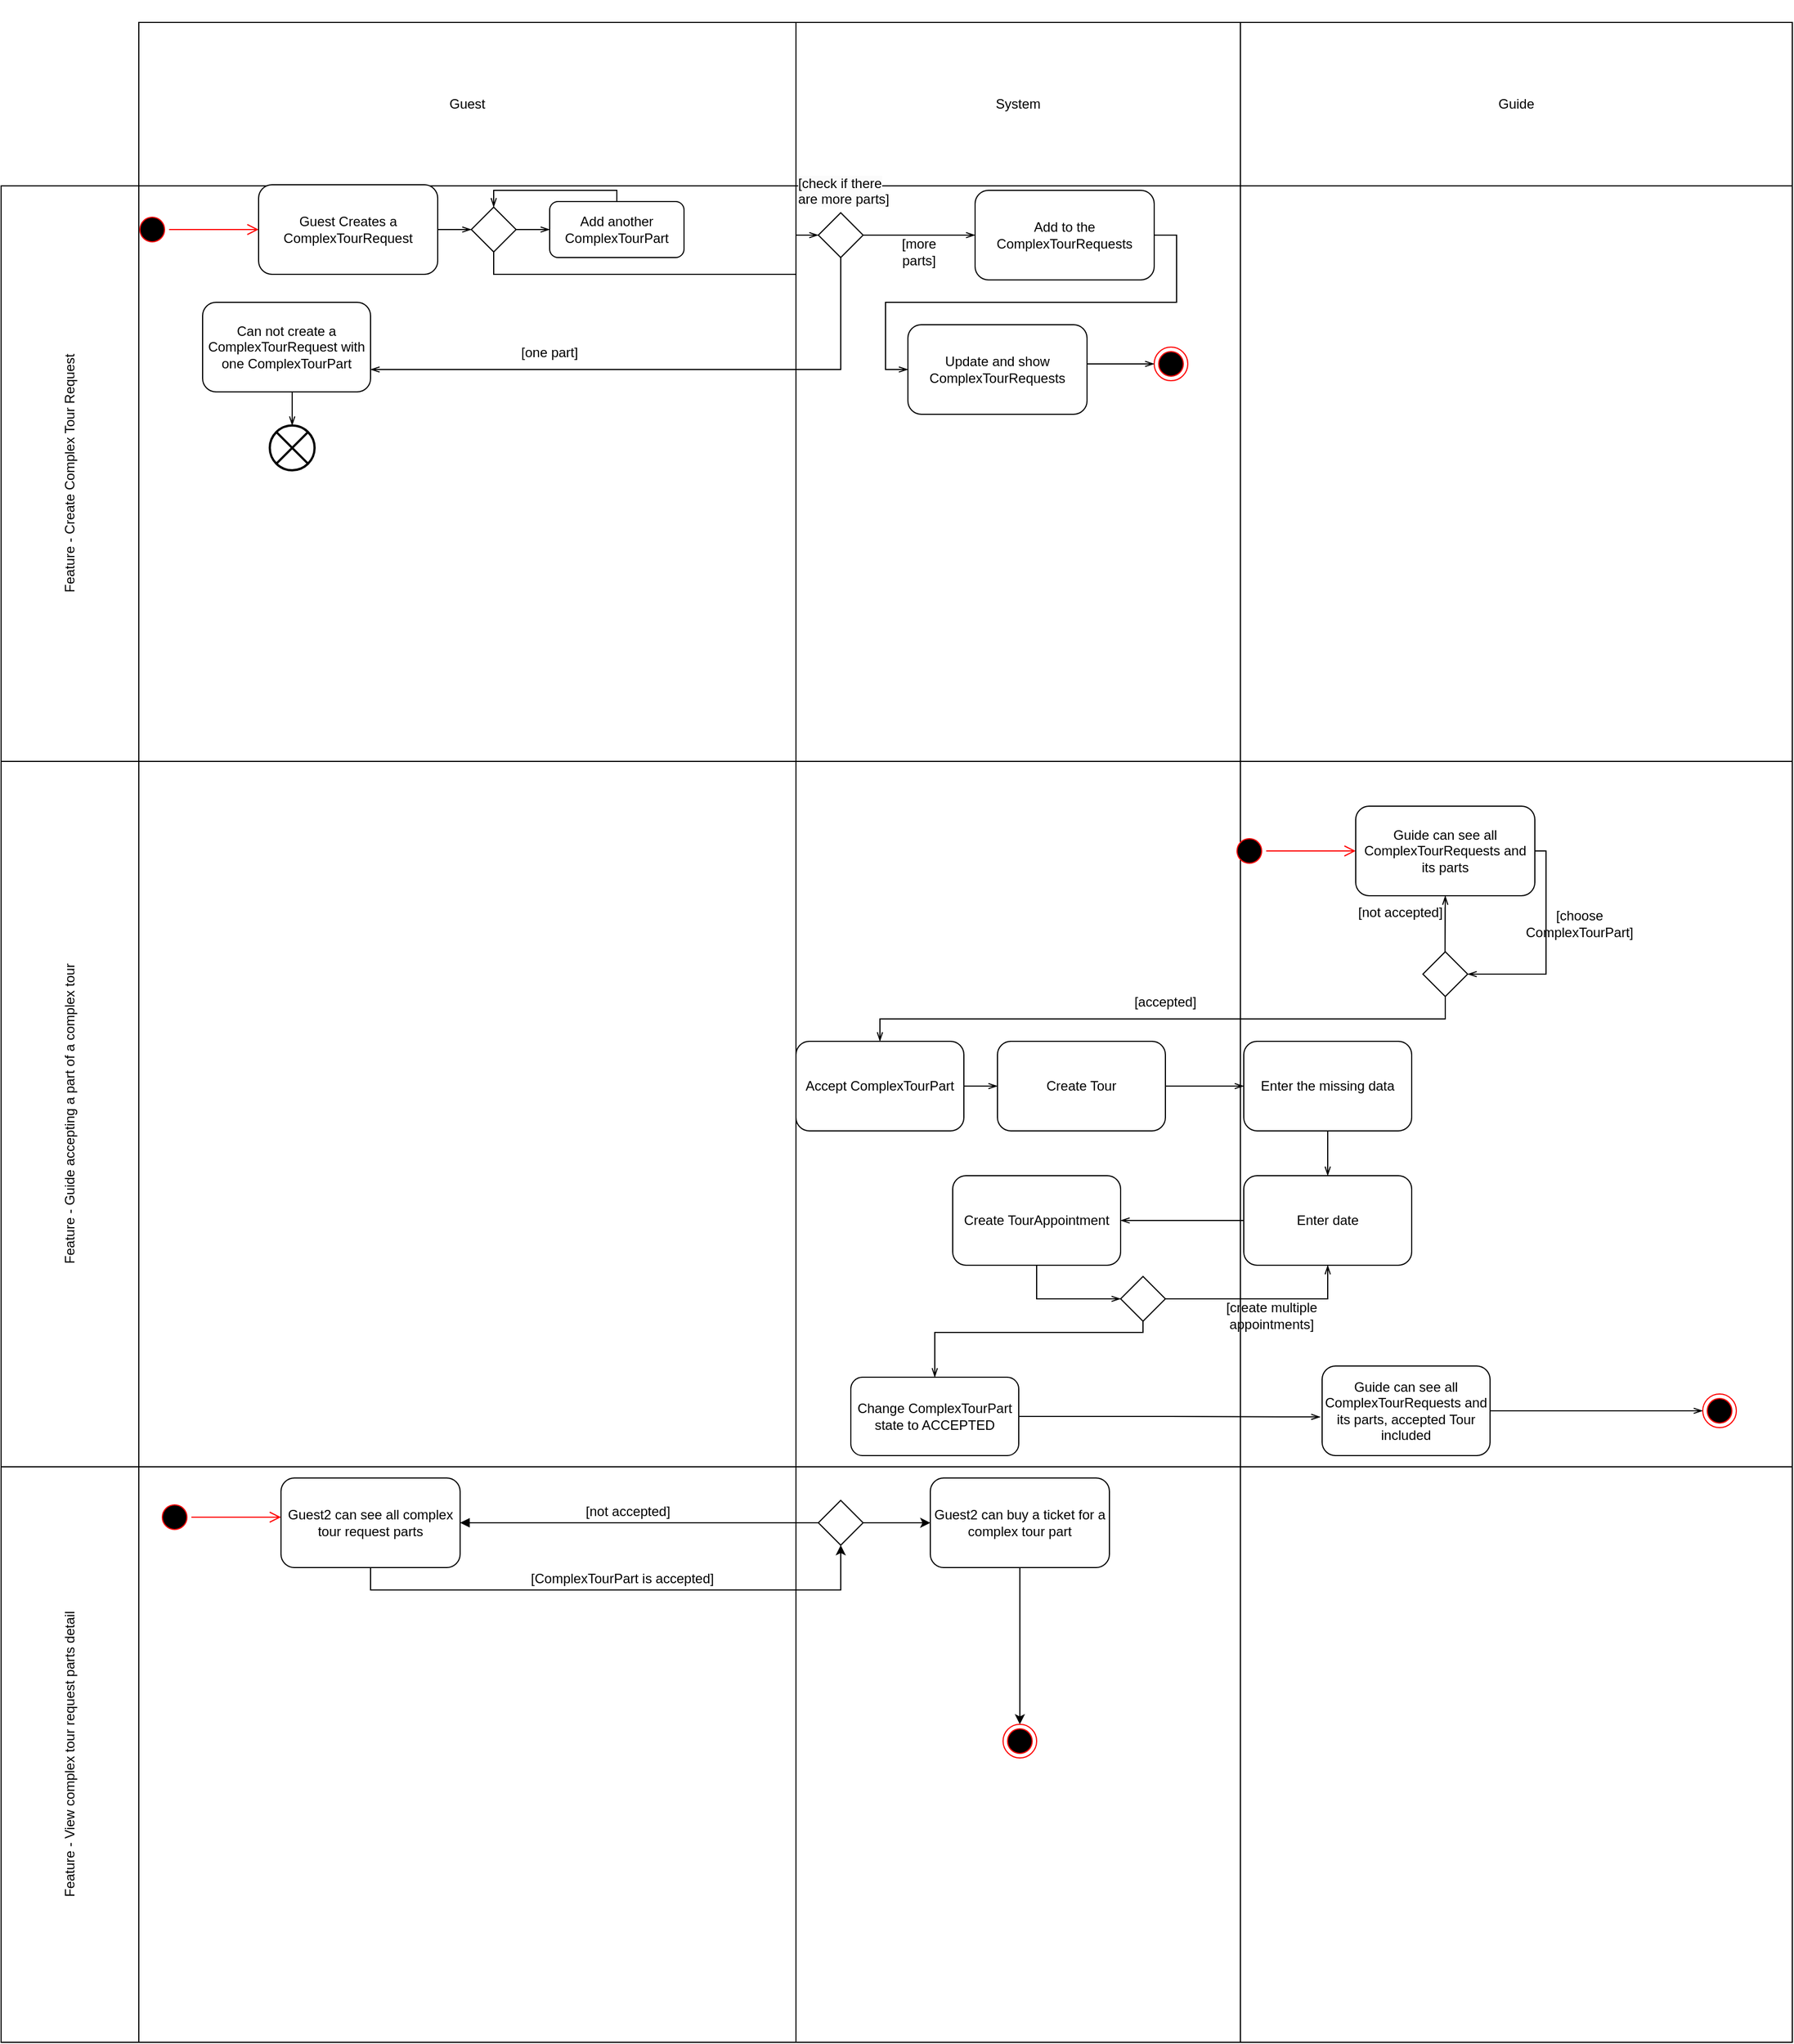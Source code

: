 <mxfile version="21.3.7" type="device">
  <diagram id="G_Da_csA0Vt_yZuPptdN" name="Page-1">
    <mxGraphModel dx="4046" dy="3443" grid="1" gridSize="10" guides="0" tooltips="1" connect="1" arrows="1" fold="1" page="1" pageScale="1" pageWidth="850" pageHeight="1100" math="0" shadow="0">
      <root>
        <mxCell id="0" />
        <mxCell id="1" parent="0" />
        <mxCell id="DKZJhFCVrj7xl6oAYBJe-87" value="&lt;br&gt;" style="shape=table;html=1;whiteSpace=wrap;startSize=20;container=1;collapsible=0;childLayout=tableLayout;fillColor=none;swimlaneFillColor=#ffffff;strokeColor=none;" parent="1" vertex="1">
          <mxGeometry x="50" y="-1090" width="1600" height="1824" as="geometry" />
        </mxCell>
        <mxCell id="DKZJhFCVrj7xl6oAYBJe-88" value="" style="shape=partialRectangle;html=1;whiteSpace=wrap;collapsible=0;dropTarget=0;pointerEvents=0;fillColor=none;top=0;left=0;bottom=0;right=0;points=[[0,0.5],[1,0.5]];portConstraint=eastwest;strokeColor=none;" parent="DKZJhFCVrj7xl6oAYBJe-87" vertex="1">
          <mxGeometry y="20" width="1600" height="146" as="geometry" />
        </mxCell>
        <mxCell id="DKZJhFCVrj7xl6oAYBJe-89" value="" style="shape=partialRectangle;html=1;whiteSpace=wrap;connectable=0;fillColor=none;top=1;left=1;bottom=1;right=1;overflow=hidden;strokeColor=none;" parent="DKZJhFCVrj7xl6oAYBJe-88" vertex="1">
          <mxGeometry width="123" height="146" as="geometry">
            <mxRectangle width="123" height="146" as="alternateBounds" />
          </mxGeometry>
        </mxCell>
        <mxCell id="DKZJhFCVrj7xl6oAYBJe-90" value="Guest" style="shape=partialRectangle;html=1;whiteSpace=wrap;connectable=0;fillColor=none;top=1;left=1;bottom=1;right=1;overflow=hidden;" parent="DKZJhFCVrj7xl6oAYBJe-88" vertex="1">
          <mxGeometry x="123" width="587" height="146" as="geometry">
            <mxRectangle width="587" height="146" as="alternateBounds" />
          </mxGeometry>
        </mxCell>
        <mxCell id="DKZJhFCVrj7xl6oAYBJe-91" value="System" style="shape=partialRectangle;html=1;whiteSpace=wrap;connectable=0;fillColor=none;top=1;left=1;bottom=1;right=1;overflow=hidden;" parent="DKZJhFCVrj7xl6oAYBJe-88" vertex="1">
          <mxGeometry x="710" width="397" height="146" as="geometry">
            <mxRectangle width="397" height="146" as="alternateBounds" />
          </mxGeometry>
        </mxCell>
        <mxCell id="DKZJhFCVrj7xl6oAYBJe-101" value="Guide" style="shape=partialRectangle;html=1;whiteSpace=wrap;connectable=0;fillColor=none;top=1;left=1;bottom=1;right=1;overflow=hidden;" parent="DKZJhFCVrj7xl6oAYBJe-88" vertex="1">
          <mxGeometry x="1107" width="493" height="146" as="geometry">
            <mxRectangle width="493" height="146" as="alternateBounds" />
          </mxGeometry>
        </mxCell>
        <mxCell id="DKZJhFCVrj7xl6oAYBJe-92" value="" style="shape=partialRectangle;html=1;whiteSpace=wrap;collapsible=0;dropTarget=0;pointerEvents=0;fillColor=none;top=1;left=1;bottom=1;right=1;points=[[0,0.5],[1,0.5]];portConstraint=eastwest;" parent="DKZJhFCVrj7xl6oAYBJe-87" vertex="1">
          <mxGeometry y="166" width="1600" height="514" as="geometry" />
        </mxCell>
        <mxCell id="DKZJhFCVrj7xl6oAYBJe-93" value="Feature - Create Complex Tour Request" style="shape=partialRectangle;html=1;whiteSpace=wrap;connectable=0;fillColor=none;top=1;left=1;bottom=1;right=1;overflow=hidden;horizontal=0;" parent="DKZJhFCVrj7xl6oAYBJe-92" vertex="1">
          <mxGeometry width="123" height="514" as="geometry">
            <mxRectangle width="123" height="514" as="alternateBounds" />
          </mxGeometry>
        </mxCell>
        <mxCell id="DKZJhFCVrj7xl6oAYBJe-94" value="" style="shape=partialRectangle;html=1;whiteSpace=wrap;connectable=0;fillColor=none;top=1;left=1;bottom=1;right=1;overflow=hidden;" parent="DKZJhFCVrj7xl6oAYBJe-92" vertex="1">
          <mxGeometry x="123" width="587" height="514" as="geometry">
            <mxRectangle width="587" height="514" as="alternateBounds" />
          </mxGeometry>
        </mxCell>
        <mxCell id="DKZJhFCVrj7xl6oAYBJe-95" value="" style="shape=partialRectangle;html=1;whiteSpace=wrap;connectable=0;fillColor=none;top=1;left=1;bottom=1;right=1;overflow=hidden;" parent="DKZJhFCVrj7xl6oAYBJe-92" vertex="1">
          <mxGeometry x="710" width="397" height="514" as="geometry">
            <mxRectangle width="397" height="514" as="alternateBounds" />
          </mxGeometry>
        </mxCell>
        <mxCell id="DKZJhFCVrj7xl6oAYBJe-102" style="shape=partialRectangle;html=1;whiteSpace=wrap;connectable=0;fillColor=none;top=1;left=1;bottom=1;right=1;overflow=hidden;" parent="DKZJhFCVrj7xl6oAYBJe-92" vertex="1">
          <mxGeometry x="1107" width="493" height="514" as="geometry">
            <mxRectangle width="493" height="514" as="alternateBounds" />
          </mxGeometry>
        </mxCell>
        <mxCell id="DKZJhFCVrj7xl6oAYBJe-245" style="shape=partialRectangle;html=1;whiteSpace=wrap;collapsible=0;dropTarget=0;pointerEvents=0;fillColor=none;top=1;left=1;bottom=1;right=1;points=[[0,0.5],[1,0.5]];portConstraint=eastwest;" parent="DKZJhFCVrj7xl6oAYBJe-87" vertex="1">
          <mxGeometry y="680" width="1600" height="630" as="geometry" />
        </mxCell>
        <mxCell id="DKZJhFCVrj7xl6oAYBJe-246" value="Feature - Guide accepting a part of a complex tour" style="shape=partialRectangle;html=1;whiteSpace=wrap;connectable=0;fillColor=none;top=1;left=1;bottom=1;right=1;overflow=hidden;horizontal=0;" parent="DKZJhFCVrj7xl6oAYBJe-245" vertex="1">
          <mxGeometry width="123" height="630" as="geometry">
            <mxRectangle width="123" height="630" as="alternateBounds" />
          </mxGeometry>
        </mxCell>
        <mxCell id="DKZJhFCVrj7xl6oAYBJe-247" style="shape=partialRectangle;html=1;whiteSpace=wrap;connectable=0;fillColor=none;top=1;left=1;bottom=1;right=1;overflow=hidden;" parent="DKZJhFCVrj7xl6oAYBJe-245" vertex="1">
          <mxGeometry x="123" width="587" height="630" as="geometry">
            <mxRectangle width="587" height="630" as="alternateBounds" />
          </mxGeometry>
        </mxCell>
        <mxCell id="DKZJhFCVrj7xl6oAYBJe-248" style="shape=partialRectangle;html=1;whiteSpace=wrap;connectable=0;fillColor=none;top=1;left=1;bottom=1;right=1;overflow=hidden;" parent="DKZJhFCVrj7xl6oAYBJe-245" vertex="1">
          <mxGeometry x="710" width="397" height="630" as="geometry">
            <mxRectangle width="397" height="630" as="alternateBounds" />
          </mxGeometry>
        </mxCell>
        <mxCell id="DKZJhFCVrj7xl6oAYBJe-249" style="shape=partialRectangle;html=1;whiteSpace=wrap;connectable=0;fillColor=none;top=1;left=1;bottom=1;right=1;overflow=hidden;" parent="DKZJhFCVrj7xl6oAYBJe-245" vertex="1">
          <mxGeometry x="1107" width="493" height="630" as="geometry">
            <mxRectangle width="493" height="630" as="alternateBounds" />
          </mxGeometry>
        </mxCell>
        <mxCell id="DKZJhFCVrj7xl6oAYBJe-250" style="shape=partialRectangle;html=1;whiteSpace=wrap;collapsible=0;dropTarget=0;pointerEvents=0;fillColor=none;top=1;left=1;bottom=1;right=1;points=[[0,0.5],[1,0.5]];portConstraint=eastwest;" parent="DKZJhFCVrj7xl6oAYBJe-87" vertex="1">
          <mxGeometry y="1310" width="1600" height="514" as="geometry" />
        </mxCell>
        <mxCell id="DKZJhFCVrj7xl6oAYBJe-251" value="Feature - View complex tour request parts detail" style="shape=partialRectangle;html=1;whiteSpace=wrap;connectable=0;fillColor=none;top=1;left=1;bottom=1;right=1;overflow=hidden;horizontal=0;" parent="DKZJhFCVrj7xl6oAYBJe-250" vertex="1">
          <mxGeometry width="123" height="514" as="geometry">
            <mxRectangle width="123" height="514" as="alternateBounds" />
          </mxGeometry>
        </mxCell>
        <mxCell id="DKZJhFCVrj7xl6oAYBJe-252" style="shape=partialRectangle;html=1;whiteSpace=wrap;connectable=0;fillColor=none;top=1;left=1;bottom=1;right=1;overflow=hidden;" parent="DKZJhFCVrj7xl6oAYBJe-250" vertex="1">
          <mxGeometry x="123" width="587" height="514" as="geometry">
            <mxRectangle width="587" height="514" as="alternateBounds" />
          </mxGeometry>
        </mxCell>
        <mxCell id="DKZJhFCVrj7xl6oAYBJe-253" style="shape=partialRectangle;html=1;whiteSpace=wrap;connectable=0;fillColor=none;top=1;left=1;bottom=1;right=1;overflow=hidden;" parent="DKZJhFCVrj7xl6oAYBJe-250" vertex="1">
          <mxGeometry x="710" width="397" height="514" as="geometry">
            <mxRectangle width="397" height="514" as="alternateBounds" />
          </mxGeometry>
        </mxCell>
        <mxCell id="DKZJhFCVrj7xl6oAYBJe-254" style="shape=partialRectangle;html=1;whiteSpace=wrap;connectable=0;fillColor=none;top=1;left=1;bottom=1;right=1;overflow=hidden;" parent="DKZJhFCVrj7xl6oAYBJe-250" vertex="1">
          <mxGeometry x="1107" width="493" height="514" as="geometry">
            <mxRectangle width="493" height="514" as="alternateBounds" />
          </mxGeometry>
        </mxCell>
        <mxCell id="DKZJhFCVrj7xl6oAYBJe-126" value="" style="ellipse;html=1;shape=endState;fillColor=#000000;strokeColor=#ff0000;" parent="1" vertex="1">
          <mxGeometry x="1080" y="-780" width="30" height="30" as="geometry" />
        </mxCell>
        <mxCell id="DKZJhFCVrj7xl6oAYBJe-127" value="" style="ellipse;html=1;shape=startState;fillColor=#000000;strokeColor=#ff0000;" parent="1" vertex="1">
          <mxGeometry x="170" y="-900" width="30" height="30" as="geometry" />
        </mxCell>
        <mxCell id="DKZJhFCVrj7xl6oAYBJe-128" value="" style="edgeStyle=orthogonalEdgeStyle;html=1;verticalAlign=bottom;endArrow=open;endSize=8;strokeColor=#ff0000;rounded=0;entryX=0;entryY=0.5;entryDx=0;entryDy=0;" parent="1" source="DKZJhFCVrj7xl6oAYBJe-127" target="DKZJhFCVrj7xl6oAYBJe-130" edge="1">
          <mxGeometry relative="1" as="geometry">
            <mxPoint x="280" y="-765" as="targetPoint" />
            <Array as="points" />
          </mxGeometry>
        </mxCell>
        <mxCell id="DKZJhFCVrj7xl6oAYBJe-129" style="edgeStyle=orthogonalEdgeStyle;rounded=0;orthogonalLoop=1;jettySize=auto;html=1;exitX=1;exitY=0.5;exitDx=0;exitDy=0;entryX=0;entryY=0.5;entryDx=0;entryDy=0;endArrow=openThin;endFill=0;" parent="1" source="DKZJhFCVrj7xl6oAYBJe-130" target="DKZJhFCVrj7xl6oAYBJe-136" edge="1">
          <mxGeometry relative="1" as="geometry" />
        </mxCell>
        <mxCell id="DKZJhFCVrj7xl6oAYBJe-130" value="Guest Creates a ComplexTourRequest" style="shape=rect;html=1;rounded=1;whiteSpace=wrap;align=center;" parent="1" vertex="1">
          <mxGeometry x="280" y="-925" width="160" height="80" as="geometry" />
        </mxCell>
        <mxCell id="DKZJhFCVrj7xl6oAYBJe-131" style="edgeStyle=orthogonalEdgeStyle;rounded=0;orthogonalLoop=1;jettySize=auto;html=1;exitX=1;exitY=0.5;exitDx=0;exitDy=0;entryX=0;entryY=0.5;entryDx=0;entryDy=0;endArrow=openThin;endFill=0;" parent="1" source="DKZJhFCVrj7xl6oAYBJe-132" target="DKZJhFCVrj7xl6oAYBJe-145" edge="1">
          <mxGeometry relative="1" as="geometry" />
        </mxCell>
        <mxCell id="DKZJhFCVrj7xl6oAYBJe-132" value="Add to the ComplexTourRequests" style="shape=rect;html=1;rounded=1;whiteSpace=wrap;align=center;" parent="1" vertex="1">
          <mxGeometry x="920" y="-920" width="160" height="80" as="geometry" />
        </mxCell>
        <mxCell id="DKZJhFCVrj7xl6oAYBJe-133" style="edgeStyle=orthogonalEdgeStyle;rounded=0;orthogonalLoop=1;jettySize=auto;html=1;exitX=0.5;exitY=0;exitDx=0;exitDy=0;entryX=0.5;entryY=0;entryDx=0;entryDy=0;endArrow=openThin;endFill=0;" parent="1" source="DKZJhFCVrj7xl6oAYBJe-134" target="DKZJhFCVrj7xl6oAYBJe-136" edge="1">
          <mxGeometry relative="1" as="geometry">
            <Array as="points">
              <mxPoint x="600" y="-920" />
              <mxPoint x="490" y="-920" />
            </Array>
          </mxGeometry>
        </mxCell>
        <mxCell id="DKZJhFCVrj7xl6oAYBJe-134" value="Add another ComplexTourPart" style="shape=rect;html=1;rounded=1;whiteSpace=wrap;align=center;" parent="1" vertex="1">
          <mxGeometry x="540" y="-910" width="120" height="50" as="geometry" />
        </mxCell>
        <mxCell id="DKZJhFCVrj7xl6oAYBJe-135" style="edgeStyle=orthogonalEdgeStyle;rounded=0;orthogonalLoop=1;jettySize=auto;html=1;exitX=1;exitY=0.5;exitDx=0;exitDy=0;endArrow=openThin;endFill=0;entryX=0;entryY=0.5;entryDx=0;entryDy=0;" parent="1" source="DKZJhFCVrj7xl6oAYBJe-136" target="DKZJhFCVrj7xl6oAYBJe-134" edge="1">
          <mxGeometry relative="1" as="geometry">
            <mxPoint x="620" y="-765" as="targetPoint" />
          </mxGeometry>
        </mxCell>
        <mxCell id="DKZJhFCVrj7xl6oAYBJe-147" style="edgeStyle=orthogonalEdgeStyle;rounded=0;orthogonalLoop=1;jettySize=auto;html=1;exitX=0.5;exitY=1;exitDx=0;exitDy=0;entryX=0.5;entryY=0;entryDx=0;entryDy=0;endArrow=openThin;endFill=0;" parent="1" source="DKZJhFCVrj7xl6oAYBJe-136" target="DKZJhFCVrj7xl6oAYBJe-140" edge="1">
          <mxGeometry relative="1" as="geometry">
            <Array as="points">
              <mxPoint x="490" y="-845" />
              <mxPoint x="760" y="-845" />
              <mxPoint x="760" y="-880" />
            </Array>
          </mxGeometry>
        </mxCell>
        <mxCell id="DKZJhFCVrj7xl6oAYBJe-136" value="" style="shape=rhombus;html=1;verticalLabelPosition=bottom;verticalAlignment=top;" parent="1" vertex="1">
          <mxGeometry x="470" y="-905" width="40" height="40" as="geometry" />
        </mxCell>
        <mxCell id="DKZJhFCVrj7xl6oAYBJe-153" style="edgeStyle=orthogonalEdgeStyle;rounded=0;orthogonalLoop=1;jettySize=auto;html=1;exitX=0;exitY=0.5;exitDx=0;exitDy=0;entryX=1;entryY=0.75;entryDx=0;entryDy=0;endArrow=openThin;endFill=0;" parent="1" source="DKZJhFCVrj7xl6oAYBJe-140" target="DKZJhFCVrj7xl6oAYBJe-142" edge="1">
          <mxGeometry relative="1" as="geometry" />
        </mxCell>
        <mxCell id="DKZJhFCVrj7xl6oAYBJe-155" style="edgeStyle=orthogonalEdgeStyle;rounded=0;orthogonalLoop=1;jettySize=auto;html=1;exitX=0.5;exitY=1;exitDx=0;exitDy=0;entryX=0;entryY=0.5;entryDx=0;entryDy=0;endArrow=openThin;endFill=0;" parent="1" source="DKZJhFCVrj7xl6oAYBJe-140" target="DKZJhFCVrj7xl6oAYBJe-132" edge="1">
          <mxGeometry relative="1" as="geometry" />
        </mxCell>
        <mxCell id="DKZJhFCVrj7xl6oAYBJe-140" value="" style="shape=rhombus;html=1;verticalLabelPosition=bottom;verticalAlignment=top;rotation=-90;" parent="1" vertex="1">
          <mxGeometry x="780" y="-900" width="40" height="40" as="geometry" />
        </mxCell>
        <mxCell id="DKZJhFCVrj7xl6oAYBJe-149" style="edgeStyle=orthogonalEdgeStyle;rounded=0;orthogonalLoop=1;jettySize=auto;html=1;exitX=0.5;exitY=1;exitDx=0;exitDy=0;entryX=0.5;entryY=0;entryDx=0;entryDy=0;entryPerimeter=0;endArrow=openThin;endFill=0;" parent="1" source="DKZJhFCVrj7xl6oAYBJe-142" target="DKZJhFCVrj7xl6oAYBJe-146" edge="1">
          <mxGeometry relative="1" as="geometry" />
        </mxCell>
        <mxCell id="DKZJhFCVrj7xl6oAYBJe-142" value="Can not create a ComplexTourRequest with one ComplexTourPart" style="shape=rect;html=1;rounded=1;whiteSpace=wrap;align=center;" parent="1" vertex="1">
          <mxGeometry x="230" y="-820" width="150" height="80" as="geometry" />
        </mxCell>
        <mxCell id="DKZJhFCVrj7xl6oAYBJe-143" value="[one part]" style="text;html=1;strokeColor=none;fillColor=none;align=center;verticalAlign=middle;whiteSpace=wrap;rounded=0;" parent="1" vertex="1">
          <mxGeometry x="510" y="-790" width="60" height="30" as="geometry" />
        </mxCell>
        <mxCell id="DKZJhFCVrj7xl6oAYBJe-144" style="edgeStyle=orthogonalEdgeStyle;rounded=0;orthogonalLoop=1;jettySize=auto;html=1;exitX=1;exitY=0.5;exitDx=0;exitDy=0;entryX=0;entryY=0.5;entryDx=0;entryDy=0;endArrow=openThin;endFill=0;" parent="1" source="DKZJhFCVrj7xl6oAYBJe-145" target="DKZJhFCVrj7xl6oAYBJe-126" edge="1">
          <mxGeometry relative="1" as="geometry">
            <Array as="points">
              <mxPoint x="1020" y="-765" />
            </Array>
          </mxGeometry>
        </mxCell>
        <mxCell id="DKZJhFCVrj7xl6oAYBJe-145" value="Update and show ComplexTourRequests" style="shape=rect;html=1;rounded=1;whiteSpace=wrap;align=center;" parent="1" vertex="1">
          <mxGeometry x="860" y="-800" width="160" height="80" as="geometry" />
        </mxCell>
        <mxCell id="DKZJhFCVrj7xl6oAYBJe-146" value="" style="html=1;shape=mxgraph.sysml.flowFinal;strokeWidth=2;verticalLabelPosition=bottom;verticalAlignment=top;" parent="1" vertex="1">
          <mxGeometry x="290" y="-710" width="40" height="40" as="geometry" />
        </mxCell>
        <mxCell id="DKZJhFCVrj7xl6oAYBJe-150" value="&lt;span style=&quot;color: rgb(0, 0, 0); font-family: Helvetica; font-size: 12px; font-style: normal; font-variant-ligatures: normal; font-variant-caps: normal; font-weight: 400; letter-spacing: normal; orphans: 2; text-align: center; text-indent: 0px; text-transform: none; widows: 2; word-spacing: 0px; -webkit-text-stroke-width: 0px; background-color: rgb(251, 251, 251); text-decoration-thickness: initial; text-decoration-style: initial; text-decoration-color: initial; float: none; display: inline !important;&quot;&gt;[check if there &lt;br&gt;are more parts]&lt;/span&gt;" style="text;whiteSpace=wrap;html=1;" parent="1" vertex="1">
          <mxGeometry x="760" y="-940" width="90" height="40" as="geometry" />
        </mxCell>
        <mxCell id="DKZJhFCVrj7xl6oAYBJe-154" value="[more parts]" style="text;html=1;strokeColor=none;fillColor=none;align=center;verticalAlign=middle;whiteSpace=wrap;rounded=0;" parent="1" vertex="1">
          <mxGeometry x="840" y="-880" width="60" height="30" as="geometry" />
        </mxCell>
        <mxCell id="DKZJhFCVrj7xl6oAYBJe-282" value="" style="ellipse;html=1;shape=startState;fillColor=#000000;strokeColor=#ff0000;" parent="1" vertex="1">
          <mxGeometry x="1150" y="-345" width="30" height="30" as="geometry" />
        </mxCell>
        <mxCell id="DKZJhFCVrj7xl6oAYBJe-283" value="" style="edgeStyle=orthogonalEdgeStyle;html=1;verticalAlign=bottom;endArrow=open;endSize=8;strokeColor=#ff0000;rounded=0;entryX=0;entryY=0.5;entryDx=0;entryDy=0;" parent="1" source="DKZJhFCVrj7xl6oAYBJe-282" target="DKZJhFCVrj7xl6oAYBJe-285" edge="1">
          <mxGeometry relative="1" as="geometry">
            <mxPoint x="1260" y="-330" as="targetPoint" />
            <Array as="points" />
          </mxGeometry>
        </mxCell>
        <mxCell id="DKZJhFCVrj7xl6oAYBJe-284" style="edgeStyle=orthogonalEdgeStyle;rounded=0;orthogonalLoop=1;jettySize=auto;html=1;exitX=1;exitY=0.5;exitDx=0;exitDy=0;entryX=1;entryY=0.5;entryDx=0;entryDy=0;endArrow=openThin;endFill=0;" parent="1" source="DKZJhFCVrj7xl6oAYBJe-285" target="DKZJhFCVrj7xl6oAYBJe-288" edge="1">
          <mxGeometry relative="1" as="geometry">
            <Array as="points">
              <mxPoint x="1430" y="-330" />
              <mxPoint x="1430" y="-220" />
            </Array>
          </mxGeometry>
        </mxCell>
        <mxCell id="DKZJhFCVrj7xl6oAYBJe-285" value="Guide can see all ComplexTourRequests and its parts" style="shape=rect;html=1;rounded=1;whiteSpace=wrap;align=center;" parent="1" vertex="1">
          <mxGeometry x="1260" y="-370" width="160" height="80" as="geometry" />
        </mxCell>
        <mxCell id="DKZJhFCVrj7xl6oAYBJe-286" style="edgeStyle=orthogonalEdgeStyle;rounded=0;orthogonalLoop=1;jettySize=auto;html=1;exitX=0.5;exitY=1;exitDx=0;exitDy=0;endArrow=openThin;endFill=0;entryX=0.5;entryY=0;entryDx=0;entryDy=0;" parent="1" source="DKZJhFCVrj7xl6oAYBJe-288" target="DKZJhFCVrj7xl6oAYBJe-293" edge="1">
          <mxGeometry relative="1" as="geometry">
            <mxPoint x="1640" y="-330" as="targetPoint" />
          </mxGeometry>
        </mxCell>
        <mxCell id="DKZJhFCVrj7xl6oAYBJe-288" value="" style="shape=rhombus;html=1;verticalLabelPosition=bottom;verticalAlignment=top;direction=east;" parent="1" vertex="1">
          <mxGeometry x="1320" y="-240" width="40" height="40" as="geometry" />
        </mxCell>
        <mxCell id="DKZJhFCVrj7xl6oAYBJe-289" value="[choose ComplexTourPart]" style="text;html=1;strokeColor=none;fillColor=none;align=center;verticalAlign=middle;whiteSpace=wrap;rounded=0;" parent="1" vertex="1">
          <mxGeometry x="1430" y="-280" width="60" height="30" as="geometry" />
        </mxCell>
        <mxCell id="DKZJhFCVrj7xl6oAYBJe-317" style="edgeStyle=orthogonalEdgeStyle;rounded=0;orthogonalLoop=1;jettySize=auto;html=1;exitX=0.998;exitY=0.343;exitDx=0;exitDy=0;entryX=0.5;entryY=1;entryDx=0;entryDy=0;endArrow=openThin;endFill=0;exitPerimeter=0;" parent="1" source="DKZJhFCVrj7xl6oAYBJe-290" target="DKZJhFCVrj7xl6oAYBJe-285" edge="1">
          <mxGeometry relative="1" as="geometry">
            <Array as="points">
              <mxPoint x="1340" y="-240" />
              <mxPoint x="1340" y="-240" />
            </Array>
          </mxGeometry>
        </mxCell>
        <mxCell id="DKZJhFCVrj7xl6oAYBJe-290" value="[not accepted]" style="text;html=1;strokeColor=none;fillColor=none;align=center;verticalAlign=middle;whiteSpace=wrap;rounded=0;" parent="1" vertex="1">
          <mxGeometry x="1260" y="-290" width="80" height="30" as="geometry" />
        </mxCell>
        <mxCell id="DKZJhFCVrj7xl6oAYBJe-291" value="[accepted]" style="text;html=1;strokeColor=none;fillColor=none;align=center;verticalAlign=middle;whiteSpace=wrap;rounded=0;" parent="1" vertex="1">
          <mxGeometry x="1050" y="-210" width="80" height="30" as="geometry" />
        </mxCell>
        <mxCell id="DKZJhFCVrj7xl6oAYBJe-316" style="edgeStyle=orthogonalEdgeStyle;rounded=0;orthogonalLoop=1;jettySize=auto;html=1;exitX=1;exitY=0.5;exitDx=0;exitDy=0;entryX=0;entryY=0.5;entryDx=0;entryDy=0;endArrow=openThin;endFill=0;" parent="1" source="DKZJhFCVrj7xl6oAYBJe-293" target="DKZJhFCVrj7xl6oAYBJe-295" edge="1">
          <mxGeometry relative="1" as="geometry" />
        </mxCell>
        <mxCell id="DKZJhFCVrj7xl6oAYBJe-293" value="Accept ComplexTourPart" style="shape=rect;html=1;rounded=1;whiteSpace=wrap;align=center;" parent="1" vertex="1">
          <mxGeometry x="760" y="-160" width="150" height="80" as="geometry" />
        </mxCell>
        <mxCell id="DKZJhFCVrj7xl6oAYBJe-320" style="edgeStyle=orthogonalEdgeStyle;rounded=0;orthogonalLoop=1;jettySize=auto;html=1;exitX=1;exitY=0.5;exitDx=0;exitDy=0;entryX=0;entryY=0.5;entryDx=0;entryDy=0;endArrow=openThin;endFill=0;" parent="1" source="DKZJhFCVrj7xl6oAYBJe-295" target="DKZJhFCVrj7xl6oAYBJe-319" edge="1">
          <mxGeometry relative="1" as="geometry" />
        </mxCell>
        <mxCell id="DKZJhFCVrj7xl6oAYBJe-295" value="Create Tour" style="shape=rect;html=1;rounded=1;whiteSpace=wrap;align=center;" parent="1" vertex="1">
          <mxGeometry x="940" y="-160" width="150" height="80" as="geometry" />
        </mxCell>
        <mxCell id="DKZJhFCVrj7xl6oAYBJe-326" style="edgeStyle=orthogonalEdgeStyle;rounded=0;orthogonalLoop=1;jettySize=auto;html=1;exitX=0.5;exitY=1;exitDx=0;exitDy=0;entryX=0;entryY=0.5;entryDx=0;entryDy=0;endArrow=openThin;endFill=0;" parent="1" source="DKZJhFCVrj7xl6oAYBJe-297" target="DKZJhFCVrj7xl6oAYBJe-303" edge="1">
          <mxGeometry relative="1" as="geometry" />
        </mxCell>
        <mxCell id="DKZJhFCVrj7xl6oAYBJe-297" value="Create TourAppointment" style="shape=rect;html=1;rounded=1;whiteSpace=wrap;align=center;" parent="1" vertex="1">
          <mxGeometry x="900" y="-40" width="150" height="80" as="geometry" />
        </mxCell>
        <mxCell id="DKZJhFCVrj7xl6oAYBJe-301" value="[create multiple appointments]" style="text;html=1;strokeColor=none;fillColor=none;align=center;verticalAlign=middle;whiteSpace=wrap;rounded=0;" parent="1" vertex="1">
          <mxGeometry x="1130" y="70" width="110" height="30" as="geometry" />
        </mxCell>
        <mxCell id="DKZJhFCVrj7xl6oAYBJe-327" style="edgeStyle=orthogonalEdgeStyle;rounded=0;orthogonalLoop=1;jettySize=auto;html=1;exitX=1;exitY=0.5;exitDx=0;exitDy=0;entryX=0.5;entryY=1;entryDx=0;entryDy=0;endArrow=openThin;endFill=0;" parent="1" source="DKZJhFCVrj7xl6oAYBJe-303" target="DKZJhFCVrj7xl6oAYBJe-323" edge="1">
          <mxGeometry relative="1" as="geometry" />
        </mxCell>
        <mxCell id="DKZJhFCVrj7xl6oAYBJe-329" style="edgeStyle=orthogonalEdgeStyle;rounded=0;orthogonalLoop=1;jettySize=auto;html=1;exitX=0.5;exitY=1;exitDx=0;exitDy=0;entryX=0.5;entryY=0;entryDx=0;entryDy=0;endArrow=openThin;endFill=0;" parent="1" source="DKZJhFCVrj7xl6oAYBJe-303" target="DKZJhFCVrj7xl6oAYBJe-305" edge="1">
          <mxGeometry relative="1" as="geometry">
            <mxPoint x="900" y="100" as="targetPoint" />
            <Array as="points">
              <mxPoint x="1070" y="100" />
              <mxPoint x="884" y="100" />
            </Array>
          </mxGeometry>
        </mxCell>
        <mxCell id="DKZJhFCVrj7xl6oAYBJe-303" value="" style="shape=rhombus;html=1;verticalLabelPosition=bottom;verticalAlignment=top;" parent="1" vertex="1">
          <mxGeometry x="1050" y="50" width="40" height="40" as="geometry" />
        </mxCell>
        <mxCell id="DKZJhFCVrj7xl6oAYBJe-333" style="edgeStyle=orthogonalEdgeStyle;rounded=0;orthogonalLoop=1;jettySize=auto;html=1;exitX=1;exitY=0.5;exitDx=0;exitDy=0;entryX=-0.011;entryY=0.568;entryDx=0;entryDy=0;entryPerimeter=0;endArrow=openThin;endFill=0;" parent="1" source="DKZJhFCVrj7xl6oAYBJe-305" target="DKZJhFCVrj7xl6oAYBJe-307" edge="1">
          <mxGeometry relative="1" as="geometry" />
        </mxCell>
        <mxCell id="DKZJhFCVrj7xl6oAYBJe-305" value="Change ComplexTourPart state to ACCEPTED" style="shape=rect;html=1;rounded=1;whiteSpace=wrap;align=center;" parent="1" vertex="1">
          <mxGeometry x="809" y="140" width="150" height="70" as="geometry" />
        </mxCell>
        <mxCell id="DKZJhFCVrj7xl6oAYBJe-306" style="edgeStyle=orthogonalEdgeStyle;rounded=0;orthogonalLoop=1;jettySize=auto;html=1;exitX=1;exitY=0.5;exitDx=0;exitDy=0;entryX=0;entryY=0.5;entryDx=0;entryDy=0;endArrow=openThin;endFill=0;" parent="1" source="DKZJhFCVrj7xl6oAYBJe-307" target="DKZJhFCVrj7xl6oAYBJe-308" edge="1">
          <mxGeometry relative="1" as="geometry" />
        </mxCell>
        <mxCell id="DKZJhFCVrj7xl6oAYBJe-307" value="Guide can see all ComplexTourRequests and its parts, accepted Tour included" style="shape=rect;html=1;rounded=1;whiteSpace=wrap;align=center;" parent="1" vertex="1">
          <mxGeometry x="1230" y="130" width="150" height="80" as="geometry" />
        </mxCell>
        <mxCell id="DKZJhFCVrj7xl6oAYBJe-308" value="" style="ellipse;html=1;shape=endState;fillColor=#000000;strokeColor=#ff0000;" parent="1" vertex="1">
          <mxGeometry x="1570" y="155" width="30" height="30" as="geometry" />
        </mxCell>
        <mxCell id="DKZJhFCVrj7xl6oAYBJe-324" style="edgeStyle=orthogonalEdgeStyle;rounded=0;orthogonalLoop=1;jettySize=auto;html=1;exitX=0.5;exitY=1;exitDx=0;exitDy=0;entryX=0.5;entryY=0;entryDx=0;entryDy=0;endArrow=openThin;endFill=0;" parent="1" source="DKZJhFCVrj7xl6oAYBJe-319" target="DKZJhFCVrj7xl6oAYBJe-323" edge="1">
          <mxGeometry relative="1" as="geometry" />
        </mxCell>
        <mxCell id="DKZJhFCVrj7xl6oAYBJe-319" value="Enter the missing data" style="shape=rect;html=1;rounded=1;whiteSpace=wrap;align=center;" parent="1" vertex="1">
          <mxGeometry x="1160" y="-160" width="150" height="80" as="geometry" />
        </mxCell>
        <mxCell id="DKZJhFCVrj7xl6oAYBJe-325" style="edgeStyle=orthogonalEdgeStyle;rounded=0;orthogonalLoop=1;jettySize=auto;html=1;exitX=0;exitY=0.5;exitDx=0;exitDy=0;entryX=1;entryY=0.5;entryDx=0;entryDy=0;endArrow=openThin;endFill=0;" parent="1" source="DKZJhFCVrj7xl6oAYBJe-323" target="DKZJhFCVrj7xl6oAYBJe-297" edge="1">
          <mxGeometry relative="1" as="geometry" />
        </mxCell>
        <mxCell id="DKZJhFCVrj7xl6oAYBJe-323" value="Enter date" style="shape=rect;html=1;rounded=1;whiteSpace=wrap;align=center;" parent="1" vertex="1">
          <mxGeometry x="1160" y="-40" width="150" height="80" as="geometry" />
        </mxCell>
        <mxCell id="GLBSNKtsaimyPFoeLsJw-1" value="" style="ellipse;html=1;shape=startState;fillColor=#000000;strokeColor=#ff0000;" vertex="1" parent="1">
          <mxGeometry x="190" y="250" width="30" height="30" as="geometry" />
        </mxCell>
        <mxCell id="GLBSNKtsaimyPFoeLsJw-2" value="" style="edgeStyle=orthogonalEdgeStyle;html=1;verticalAlign=bottom;endArrow=open;endSize=8;strokeColor=#ff0000;rounded=0;entryX=0;entryY=0.5;entryDx=0;entryDy=0;" edge="1" parent="1" source="GLBSNKtsaimyPFoeLsJw-1">
          <mxGeometry relative="1" as="geometry">
            <mxPoint x="300" y="265" as="targetPoint" />
            <Array as="points" />
          </mxGeometry>
        </mxCell>
        <mxCell id="GLBSNKtsaimyPFoeLsJw-5" style="edgeStyle=orthogonalEdgeStyle;rounded=0;orthogonalLoop=1;jettySize=auto;html=1;exitX=1;exitY=0.5;exitDx=0;exitDy=0;entryX=0;entryY=0.5;entryDx=0;entryDy=0;" edge="1" parent="1" source="GLBSNKtsaimyPFoeLsJw-6" target="GLBSNKtsaimyPFoeLsJw-4">
          <mxGeometry relative="1" as="geometry" />
        </mxCell>
        <mxCell id="GLBSNKtsaimyPFoeLsJw-8" style="edgeStyle=orthogonalEdgeStyle;rounded=0;orthogonalLoop=1;jettySize=auto;html=1;exitX=0.5;exitY=1;exitDx=0;exitDy=0;entryX=0.5;entryY=1;entryDx=0;entryDy=0;" edge="1" parent="1" source="GLBSNKtsaimyPFoeLsJw-3" target="GLBSNKtsaimyPFoeLsJw-6">
          <mxGeometry relative="1" as="geometry" />
        </mxCell>
        <mxCell id="GLBSNKtsaimyPFoeLsJw-3" value="Guest2 can see all complex tour request parts" style="shape=rect;html=1;rounded=1;whiteSpace=wrap;align=center;" vertex="1" parent="1">
          <mxGeometry x="300" y="230" width="160" height="80" as="geometry" />
        </mxCell>
        <mxCell id="GLBSNKtsaimyPFoeLsJw-12" style="edgeStyle=orthogonalEdgeStyle;rounded=0;orthogonalLoop=1;jettySize=auto;html=1;exitX=0.5;exitY=1;exitDx=0;exitDy=0;" edge="1" parent="1" source="GLBSNKtsaimyPFoeLsJw-4">
          <mxGeometry relative="1" as="geometry">
            <mxPoint x="960" y="450" as="targetPoint" />
          </mxGeometry>
        </mxCell>
        <mxCell id="GLBSNKtsaimyPFoeLsJw-4" value="Guest2 can buy a ticket for a complex tour part" style="shape=rect;html=1;rounded=1;whiteSpace=wrap;align=center;" vertex="1" parent="1">
          <mxGeometry x="880" y="230" width="160" height="80" as="geometry" />
        </mxCell>
        <mxCell id="GLBSNKtsaimyPFoeLsJw-7" value="" style="edgeStyle=orthogonalEdgeStyle;rounded=0;orthogonalLoop=1;jettySize=auto;html=1;exitX=1;exitY=0.5;exitDx=0;exitDy=0;entryX=0;entryY=0.5;entryDx=0;entryDy=0;endArrow=none;endFill=0;startArrow=block;startFill=1;" edge="1" parent="1" source="GLBSNKtsaimyPFoeLsJw-3" target="GLBSNKtsaimyPFoeLsJw-6">
          <mxGeometry relative="1" as="geometry">
            <mxPoint x="460" y="270" as="sourcePoint" />
            <mxPoint x="770" y="270" as="targetPoint" />
          </mxGeometry>
        </mxCell>
        <mxCell id="GLBSNKtsaimyPFoeLsJw-6" value="" style="shape=rhombus;html=1;verticalLabelPosition=bottom;verticalAlignment=top;direction=east;" vertex="1" parent="1">
          <mxGeometry x="780" y="250" width="40" height="40" as="geometry" />
        </mxCell>
        <mxCell id="GLBSNKtsaimyPFoeLsJw-9" value="[ComplexTourPart is accepted]" style="text;html=1;strokeColor=none;fillColor=none;align=center;verticalAlign=middle;whiteSpace=wrap;rounded=0;" vertex="1" parent="1">
          <mxGeometry x="520" y="310" width="170" height="20" as="geometry" />
        </mxCell>
        <mxCell id="GLBSNKtsaimyPFoeLsJw-10" value="[not accepted]" style="text;html=1;strokeColor=none;fillColor=none;align=center;verticalAlign=middle;whiteSpace=wrap;rounded=0;" vertex="1" parent="1">
          <mxGeometry x="570" y="250" width="80" height="20" as="geometry" />
        </mxCell>
        <mxCell id="GLBSNKtsaimyPFoeLsJw-11" value="" style="ellipse;html=1;shape=endState;fillColor=#000000;strokeColor=#ff0000;" vertex="1" parent="1">
          <mxGeometry x="945" y="450" width="30" height="30" as="geometry" />
        </mxCell>
      </root>
    </mxGraphModel>
  </diagram>
</mxfile>
